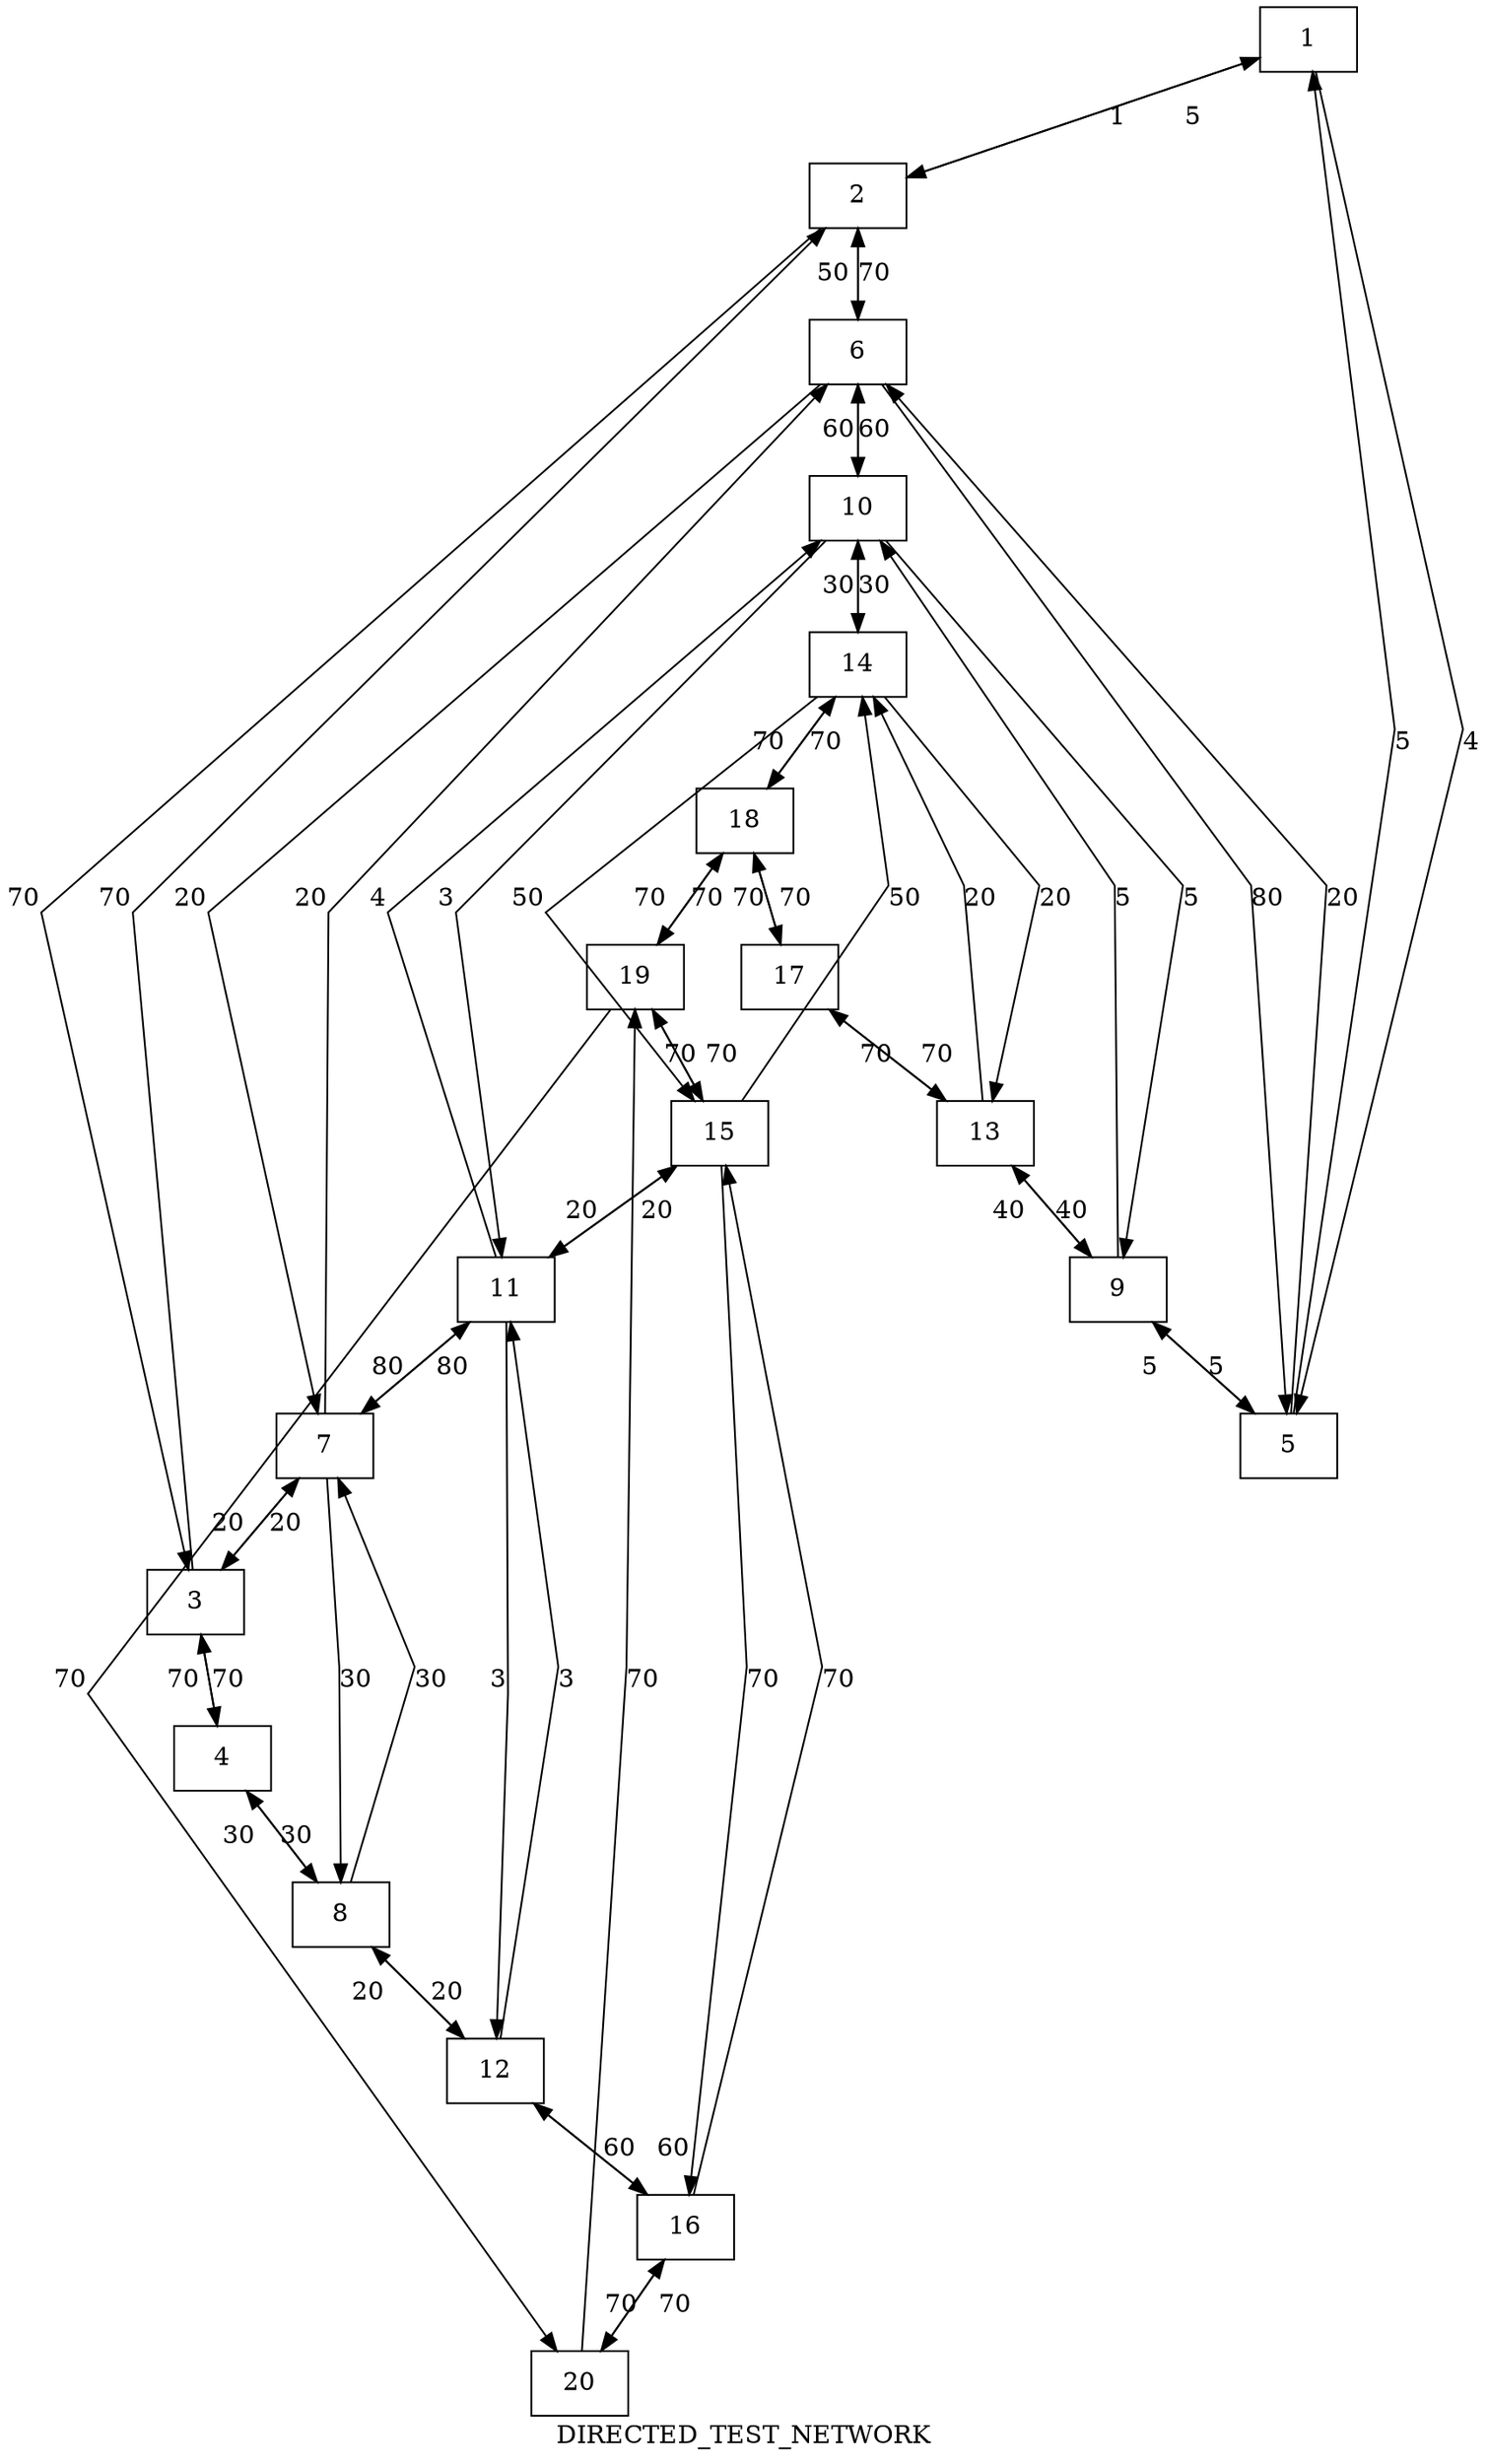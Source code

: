 digraph Test {

	/*compound=true*/
	node [shape=box];
	edge [len=2];
	/*Instantiation of nodes, required to successfully calling .get_node_list() 		(pydot) */
	1[]; 2[]; 3[]; 4[]; 5[]; 6[]; 7[]; 8[];	9[]; 10[]; 11[]; 12[]; 13[]; 14[];
	15[]; 16[]; 17[]; 18[]; 19[]; 20[];
	overlap = scale;
	splines = false;
	label = DIRECTED_TEST_NETWORK;
	//orientation = portrait;

	1 -> 2	[label=1,throughput=16,latency=4,delay=3,bandwidth = 10];
	2 -> 1	[label=5,throughput=16,latency=4,delay=3,bandwidth = 10];
	1 -> 5	[label=4,throughput=12,latency=3,delay=2,bandwidth = 20];
	5 -> 1	[label=5,throughput=12,latency=3,delay=2,bandwidth = 20];
	2 -> 3	[label=70,throughput=10,latency=2,delay=4,bandwidth = 20];
	3 -> 2	[label=70,throughput=10,latency=2,delay=4,bandwidth = 20];
	2 -> 6	[label=70,throughput=9,latency=5,delay=1,bandwidth = 20];
	6 -> 2	[label=50,throughput=9,latency=5,delay=1,bandwidth = 20];
	3 -> 4	[label=70,throughput=11,latency=6,delay=2,bandwidth = 20];
	4 -> 3	[label=70,throughput=11,latency=6,delay=2,bandwidth = 20];
	3 -> 7	[label=20,throughput=14,latency=8,delay=3,bandwidth = 20];
	7 -> 3	[label=20,throughput=14,latency=8,delay=3,bandwidth = 20];
	4 -> 8	[label=30,throughput=16,latency=9,delay=2,bandwidth = 20];
	8 -> 4	[label=30,throughput=16,latency=9,delay=2,bandwidth = 20];
	5 -> 6	[label=20,throughput=17,latency=3,delay=1,bandwidth = 20];
	6 -> 5	[label=80,throughput=17,latency=3,delay=1,bandwidth = 20];
	5 -> 9	[label=5,throughput=20,latency=10,delay=5,bandwidth = 10];
	9 -> 5	[label=5,throughput=20,latency=10,delay=5,bandwidth = 10];
	6 -> 7	[label=20,throughput=30,latency=3,delay=4,bandwidth = 20];
	7 -> 6	[label=20,throughput=30,latency=3,delay=4,bandwidth = 20];
	6 -> 10	[label=60,throughput=15,latency=1,delay=2,bandwidth = 20];
	10 -> 6	[label=60,throughput=15,latency=1,delay=2,bandwidth = 20];
	7 -> 8	[label=30,throughput=15,latency=2,delay=3,bandwidth = 20];
	8 -> 7	[label=30,throughput=15,latency=2,delay=3,bandwidth = 20];
	7 -> 11	[label=80,throughput=18,latency=4,delay=1,bandwidth = 20];
	11 -> 7	[label=80,throughput=18,latency=4,delay=1,bandwidth = 20];
	8 -> 12	[label=20,throughput=19,latency=5,delay=4,bandwidth = 10];
	12 -> 8	[label=20,throughput=19,latency=5,delay=4,bandwidth = 10];
	9 -> 10	[label=5,throughput=17,latency=8,delay=1,bandwidth = 20];
	10 -> 9	[label=5,throughput=17,latency=8,delay=1,bandwidth = 20];
	9 -> 13	[label=40,throughput=22,latency=8,delay=2,bandwidth = 10];
	13 -> 9	[label=40,throughput=22,latency=8,delay=2,bandwidth = 10];
	10 -> 11[label=3,throughput=23,latency=9,delay=2,bandwidth = 20];
	11 -> 10[label=4,throughput=23,latency=9,delay=2,bandwidth = 20];
	10 -> 14[label=30,throughput=31,latency=3,delay=3,bandwidth = 20];
	14 -> 10[label=30,throughput=31,latency=3,delay=3,bandwidth = 20];
	11 -> 12[label=3,throughput=36,latency=2,delay=5,bandwidth = 20];
	12 -> 11[label=3,throughput=36,latency=2,delay=5,bandwidth = 20];
	11 -> 15[label=20,throughput=22,latency=5,delay=1,bandwidth = 10];
	15 -> 11[label=20,throughput=22,latency=5,delay=1,bandwidth = 10];
	12 -> 16[label=60,throughput=12,latency=9,delay=4,bandwidth = 20];
	16 -> 12[label=60,throughput=12,latency=9,delay=4,bandwidth = 20];
	13 -> 14[label=20,throughput=27,latency=10,delay=2,bandwidth = 20];
	14 -> 13[label=20,throughput=27,latency=10,delay=2,bandwidth = 20];
	14 -> 15[label=50,throughput=26,latency=1,delay=1,bandwidth = 20];
	15 -> 14[label=50,throughput=26,latency=1,delay=1,bandwidth = 20];
	15 -> 16[label=70,throughput=14,latency=1,delay=3,bandwidth = 20];
	16 -> 15[label=70,throughput=14,latency=1,delay=3,bandwidth = 20];
	17 -> 13[label=70,throughput=14,latency=1,delay=3,bandwidth = 20];
	13 -> 17[label=70,throughput=14,latency=1,delay=3,bandwidth = 20];
	17 -> 18[label=70,throughput=14,latency=1,delay=3,bandwidth = 20];
	18 -> 17[label=70,throughput=14,latency=1,delay=3,bandwidth = 20];
	18 -> 14[label=70,throughput=14,latency=1,delay=3,bandwidth = 20];
	14 -> 18[label=70,throughput=14,latency=1,delay=3,bandwidth = 20];
	18 -> 19[label=70,throughput=14,latency=1,delay=3,bandwidth = 20];
	19 -> 18[label=70,throughput=14,latency=1,delay=3,bandwidth = 20];
	19 -> 15[label=70,throughput=14,latency=1,delay=3,bandwidth = 20];
	15 -> 19[label=70,throughput=14,latency=1,delay=3,bandwidth = 20];
	19 -> 20[label=70,throughput=14,latency=1,delay=3,bandwidth = 20];
	20 -> 19[label=70,throughput=14,latency=1,delay=3,bandwidth = 20];
	20 -> 16[label=70,throughput=14,latency=1,delay=3,bandwidth = 20];
	16 -> 20[label=70,throughput=14,latency=1,delay=3,bandwidth = 20];

}
